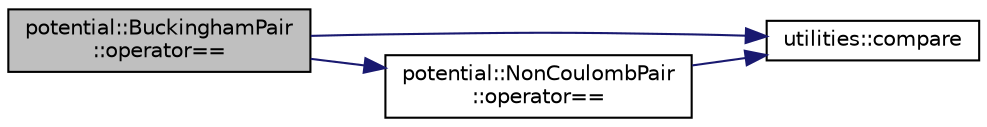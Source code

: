 digraph "potential::BuckinghamPair::operator=="
{
 // LATEX_PDF_SIZE
  edge [fontname="Helvetica",fontsize="10",labelfontname="Helvetica",labelfontsize="10"];
  node [fontname="Helvetica",fontsize="10",shape=record];
  rankdir="LR";
  Node1 [label="potential::BuckinghamPair\l::operator==",height=0.2,width=0.4,color="black", fillcolor="grey75", style="filled", fontcolor="black",tooltip="operator overload for the comparison of two BuckinghamPair objects"];
  Node1 -> Node2 [color="midnightblue",fontsize="10",style="solid",fontname="Helvetica"];
  Node2 [label="utilities::compare",height=0.2,width=0.4,color="black", fillcolor="white", style="filled",URL="$namespaceutilities.html#a75a5e0be584b7582c071ad017aec32a1",tooltip="compares two numbers with a tolerance"];
  Node1 -> Node3 [color="midnightblue",fontsize="10",style="solid",fontname="Helvetica"];
  Node3 [label="potential::NonCoulombPair\l::operator==",height=0.2,width=0.4,color="black", fillcolor="white", style="filled",URL="$classpotential_1_1NonCoulombPair.html#a5983a72cc7bdd75d2448b81b327e6e6b",tooltip="operator overload for the comparison of two NonCoulombPair objects"];
  Node3 -> Node2 [color="midnightblue",fontsize="10",style="solid",fontname="Helvetica"];
}
